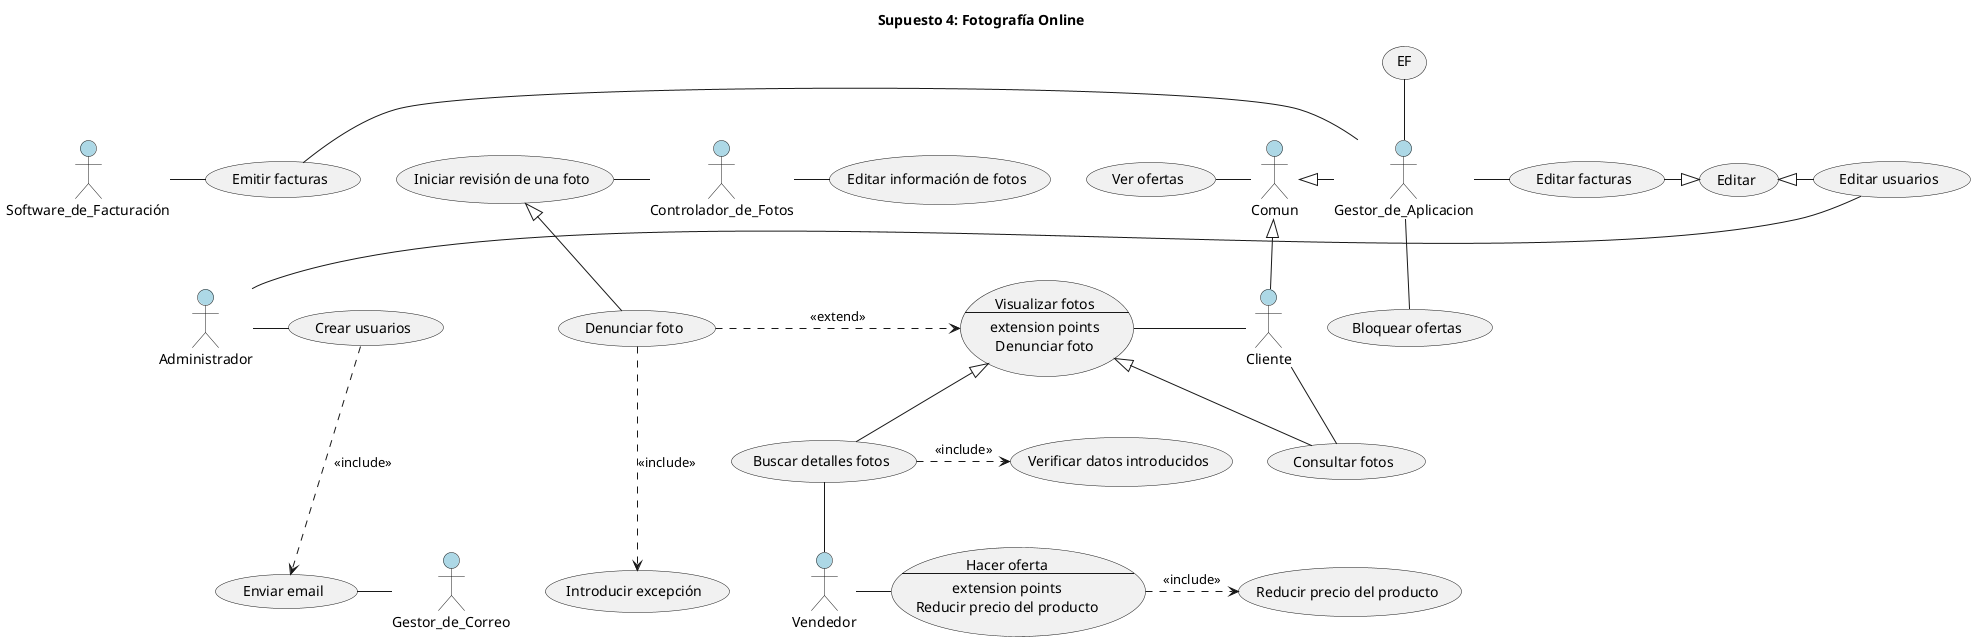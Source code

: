 @startuml fotografiaOnline
title Supuesto 4: Fotografía Online

actor Software_de_Facturación #LightBlue
actor Cliente #LightBlue
actor Comun #LightBlue
actor Administrador #LightBlue
actor Gestor_de_Correo #LightBlue
actor Vendedor #LightBlue
actor Controlador_de_Fotos #LightBlue
actor Gestor_de_Aplicacion #LightBlue


/'Herencias'/
Cliente -up-|> Comun
Gestor_de_Aplicacion -left-|> Comun


/'Casos de uso'/
"Ver ofertas" as (VO)
"Emitir facturas" as (EmF)
"Editar facturas" as (EdF)
"Editar" as (E)
"Editar usuarios" as (EU)
"Crear usuarios" as (CU)
"Enviar email" as (EE)
"Iniciar revisión de una foto" as (IRF)
"Editar información de fotos" as (EIF)
"Bloquear ofertas" as (BO)
"Denunciar foto" as (DF)
"Introducir excepción" as (IE)
"Consultar fotos" as (CF)
"Buscar detalles fotos" as (BDF)
"Verificar datos introducidos" as (VDI)
"Reducir precio del producto" as (RPP)

usecase VF as "Visualizar fotos
--
extension points
Denunciar foto"

usecase HO as "Hacer oferta
--
extension points
Reducir precio del producto"

/'Relaciones casos de uso'/
Comun -left- (VO)
Cliente -down- (CF)
Gestor_de_Correo -left- (EE)
Software_de_Facturación -right- (EmF)
Gestor_de_Aplicacion -left- (EmF)
Administrador -right- (CU)
Gestor_de_Aplicacion -down- (BO)
Gestor_de_Aplicacion -right- (EdF)
(IRF) -right- Controlador_de_Fotos
Controlador_de_Fotos -right- (EIF)
Cliente -left- (VF)
Vendedor -right- (HO)
Vendedor -up- (BDF)
Administrador -up- (EU)
Gestor_de_Aplicacion -up- (EF)
(CF) -left-|> (VF)
(BDF) -up-|> (VF)
(DF) -up-|> (IRF)
(EdF) -right-|> (E)
(EU) -left-|> (E)
(CU) .-down-> (EE) : <<include>>
(DF) .-down-> (IE) : <<include>>
(BDF) .> (VDI) : <<include>>
(HO) .> (RPP) : <<include>>
(DF) .> (VF) : <<extend>>




@enduml